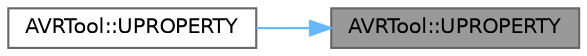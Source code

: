 digraph "AVRTool::UPROPERTY"
{
 // INTERACTIVE_SVG=YES
 // LATEX_PDF_SIZE
  bgcolor="transparent";
  edge [fontname=Helvetica,fontsize=10,labelfontname=Helvetica,labelfontsize=10];
  node [fontname=Helvetica,fontsize=10,shape=box,height=0.2,width=0.4];
  rankdir="RL";
  Node1 [id="Node000001",label="AVRTool::UPROPERTY",height=0.2,width=0.4,color="gray40", fillcolor="grey60", style="filled", fontcolor="black",tooltip=" "];
  Node1 -> Node2 [id="edge1_Node000001_Node000002",dir="back",color="steelblue1",style="solid",tooltip=" "];
  Node2 [id="Node000002",label="AVRTool::UPROPERTY",height=0.2,width=0.4,color="grey40", fillcolor="white", style="filled",URL="$d9/d8d/classAVRTool.html#a848dac5239c10c323d6217e85ba04f43",tooltip="If set to true, then this actor will be able to recieve input delegate callbacks when in the editor."];
}
